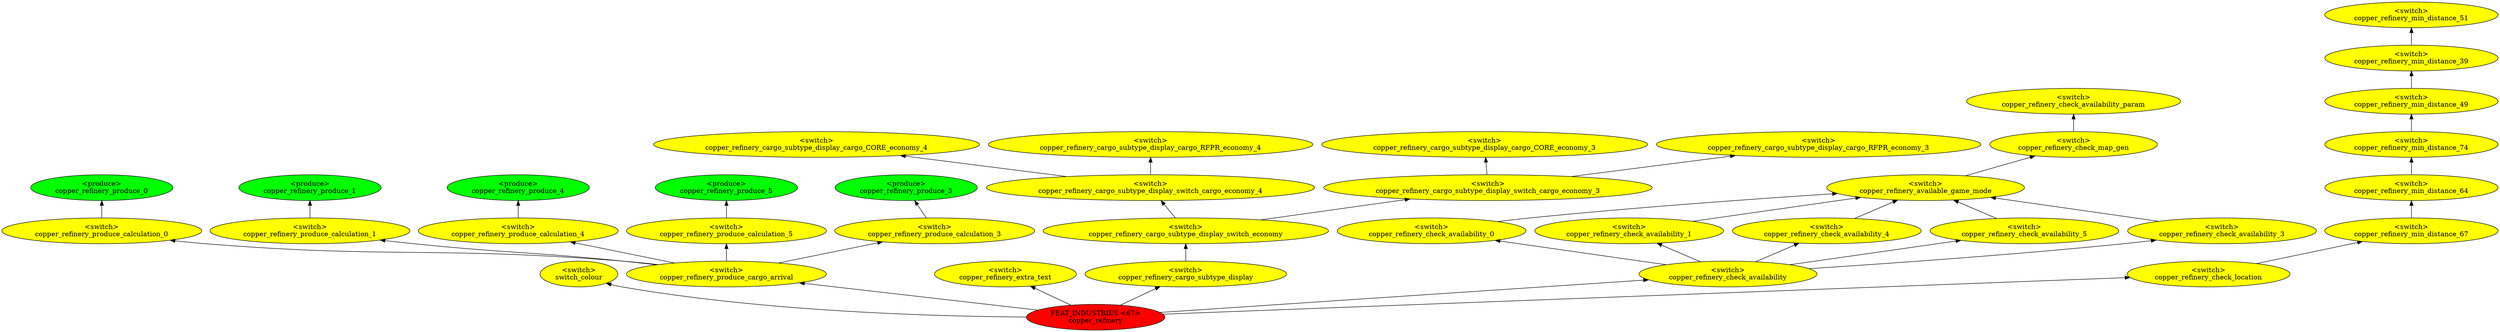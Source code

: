 digraph {
rankdir="BT"
switch_colour [fillcolor=yellow style="filled" label="<switch>\nswitch_colour"]
copper_refinery_produce_0 [fillcolor=green style="filled" label="<produce>\ncopper_refinery_produce_0"]
copper_refinery_produce_calculation_0 [fillcolor=yellow style="filled" label="<switch>\ncopper_refinery_produce_calculation_0"]
copper_refinery_produce_1 [fillcolor=green style="filled" label="<produce>\ncopper_refinery_produce_1"]
copper_refinery_produce_calculation_1 [fillcolor=yellow style="filled" label="<switch>\ncopper_refinery_produce_calculation_1"]
copper_refinery_produce_4 [fillcolor=green style="filled" label="<produce>\ncopper_refinery_produce_4"]
copper_refinery_produce_calculation_4 [fillcolor=yellow style="filled" label="<switch>\ncopper_refinery_produce_calculation_4"]
copper_refinery_produce_5 [fillcolor=green style="filled" label="<produce>\ncopper_refinery_produce_5"]
copper_refinery_produce_calculation_5 [fillcolor=yellow style="filled" label="<switch>\ncopper_refinery_produce_calculation_5"]
copper_refinery_produce_3 [fillcolor=green style="filled" label="<produce>\ncopper_refinery_produce_3"]
copper_refinery_produce_calculation_3 [fillcolor=yellow style="filled" label="<switch>\ncopper_refinery_produce_calculation_3"]
copper_refinery_produce_cargo_arrival [fillcolor=yellow style="filled" label="<switch>\ncopper_refinery_produce_cargo_arrival"]
copper_refinery_extra_text [fillcolor=yellow style="filled" label="<switch>\ncopper_refinery_extra_text"]
copper_refinery_cargo_subtype_display_cargo_CORE_economy_4 [fillcolor=yellow style="filled" label="<switch>\ncopper_refinery_cargo_subtype_display_cargo_CORE_economy_4"]
copper_refinery_cargo_subtype_display_cargo_RFPR_economy_4 [fillcolor=yellow style="filled" label="<switch>\ncopper_refinery_cargo_subtype_display_cargo_RFPR_economy_4"]
copper_refinery_cargo_subtype_display_switch_cargo_economy_4 [fillcolor=yellow style="filled" label="<switch>\ncopper_refinery_cargo_subtype_display_switch_cargo_economy_4"]
copper_refinery_cargo_subtype_display_cargo_CORE_economy_3 [fillcolor=yellow style="filled" label="<switch>\ncopper_refinery_cargo_subtype_display_cargo_CORE_economy_3"]
copper_refinery_cargo_subtype_display_cargo_RFPR_economy_3 [fillcolor=yellow style="filled" label="<switch>\ncopper_refinery_cargo_subtype_display_cargo_RFPR_economy_3"]
copper_refinery_cargo_subtype_display_switch_cargo_economy_3 [fillcolor=yellow style="filled" label="<switch>\ncopper_refinery_cargo_subtype_display_switch_cargo_economy_3"]
copper_refinery_cargo_subtype_display_switch_economy [fillcolor=yellow style="filled" label="<switch>\ncopper_refinery_cargo_subtype_display_switch_economy"]
copper_refinery_cargo_subtype_display [fillcolor=yellow style="filled" label="<switch>\ncopper_refinery_cargo_subtype_display"]
copper_refinery_check_availability_param [fillcolor=yellow style="filled" label="<switch>\ncopper_refinery_check_availability_param"]
copper_refinery_check_map_gen [fillcolor=yellow style="filled" label="<switch>\ncopper_refinery_check_map_gen"]
copper_refinery_available_game_mode [fillcolor=yellow style="filled" label="<switch>\ncopper_refinery_available_game_mode"]
copper_refinery_check_availability_0 [fillcolor=yellow style="filled" label="<switch>\ncopper_refinery_check_availability_0"]
copper_refinery_check_availability_1 [fillcolor=yellow style="filled" label="<switch>\ncopper_refinery_check_availability_1"]
copper_refinery_check_availability_4 [fillcolor=yellow style="filled" label="<switch>\ncopper_refinery_check_availability_4"]
copper_refinery_check_availability_5 [fillcolor=yellow style="filled" label="<switch>\ncopper_refinery_check_availability_5"]
copper_refinery_check_availability_3 [fillcolor=yellow style="filled" label="<switch>\ncopper_refinery_check_availability_3"]
copper_refinery_check_availability [fillcolor=yellow style="filled" label="<switch>\ncopper_refinery_check_availability"]
copper_refinery_min_distance_51 [fillcolor=yellow style="filled" label="<switch>\ncopper_refinery_min_distance_51"]
copper_refinery_min_distance_39 [fillcolor=yellow style="filled" label="<switch>\ncopper_refinery_min_distance_39"]
copper_refinery_min_distance_49 [fillcolor=yellow style="filled" label="<switch>\ncopper_refinery_min_distance_49"]
copper_refinery_min_distance_74 [fillcolor=yellow style="filled" label="<switch>\ncopper_refinery_min_distance_74"]
copper_refinery_min_distance_64 [fillcolor=yellow style="filled" label="<switch>\ncopper_refinery_min_distance_64"]
copper_refinery_min_distance_67 [fillcolor=yellow style="filled" label="<switch>\ncopper_refinery_min_distance_67"]
copper_refinery_check_location [fillcolor=yellow style="filled" label="<switch>\ncopper_refinery_check_location"]
copper_refinery [fillcolor=red style="filled" label="FEAT_INDUSTRIES <67>\ncopper_refinery"]
copper_refinery_cargo_subtype_display_switch_cargo_economy_4->copper_refinery_cargo_subtype_display_cargo_CORE_economy_4
copper_refinery_min_distance_67->copper_refinery_min_distance_64
copper_refinery_cargo_subtype_display_switch_economy->copper_refinery_cargo_subtype_display_switch_cargo_economy_4
copper_refinery_produce_calculation_4->copper_refinery_produce_4
copper_refinery_cargo_subtype_display_switch_cargo_economy_4->copper_refinery_cargo_subtype_display_cargo_RFPR_economy_4
copper_refinery_check_availability->copper_refinery_check_availability_1
copper_refinery_produce_cargo_arrival->copper_refinery_produce_calculation_4
copper_refinery_check_availability->copper_refinery_check_availability_0
copper_refinery_produce_cargo_arrival->copper_refinery_produce_calculation_5
copper_refinery_produce_cargo_arrival->copper_refinery_produce_calculation_1
copper_refinery_cargo_subtype_display_switch_cargo_economy_3->copper_refinery_cargo_subtype_display_cargo_CORE_economy_3
copper_refinery_produce_cargo_arrival->copper_refinery_produce_calculation_3
copper_refinery_min_distance_74->copper_refinery_min_distance_49
copper_refinery_check_availability->copper_refinery_check_availability_3
copper_refinery->copper_refinery_check_availability
copper_refinery_check_location->copper_refinery_min_distance_67
copper_refinery->copper_refinery_check_location
copper_refinery_min_distance_39->copper_refinery_min_distance_51
copper_refinery_check_availability->copper_refinery_check_availability_4
copper_refinery_check_availability_4->copper_refinery_available_game_mode
copper_refinery_produce_calculation_5->copper_refinery_produce_5
copper_refinery_cargo_subtype_display_switch_economy->copper_refinery_cargo_subtype_display_switch_cargo_economy_3
copper_refinery_produce_cargo_arrival->copper_refinery_produce_calculation_0
copper_refinery->copper_refinery_produce_cargo_arrival
copper_refinery->copper_refinery_extra_text
copper_refinery_available_game_mode->copper_refinery_check_map_gen
copper_refinery_check_availability_3->copper_refinery_available_game_mode
copper_refinery_cargo_subtype_display_switch_cargo_economy_3->copper_refinery_cargo_subtype_display_cargo_RFPR_economy_3
copper_refinery_check_availability_1->copper_refinery_available_game_mode
copper_refinery_produce_calculation_1->copper_refinery_produce_1
copper_refinery->copper_refinery_cargo_subtype_display
copper_refinery_cargo_subtype_display->copper_refinery_cargo_subtype_display_switch_economy
copper_refinery_check_map_gen->copper_refinery_check_availability_param
copper_refinery_check_availability->copper_refinery_check_availability_5
copper_refinery_produce_calculation_0->copper_refinery_produce_0
copper_refinery->switch_colour
copper_refinery_produce_calculation_3->copper_refinery_produce_3
copper_refinery_check_availability_5->copper_refinery_available_game_mode
copper_refinery_min_distance_64->copper_refinery_min_distance_74
copper_refinery_min_distance_49->copper_refinery_min_distance_39
copper_refinery_check_availability_0->copper_refinery_available_game_mode
}
